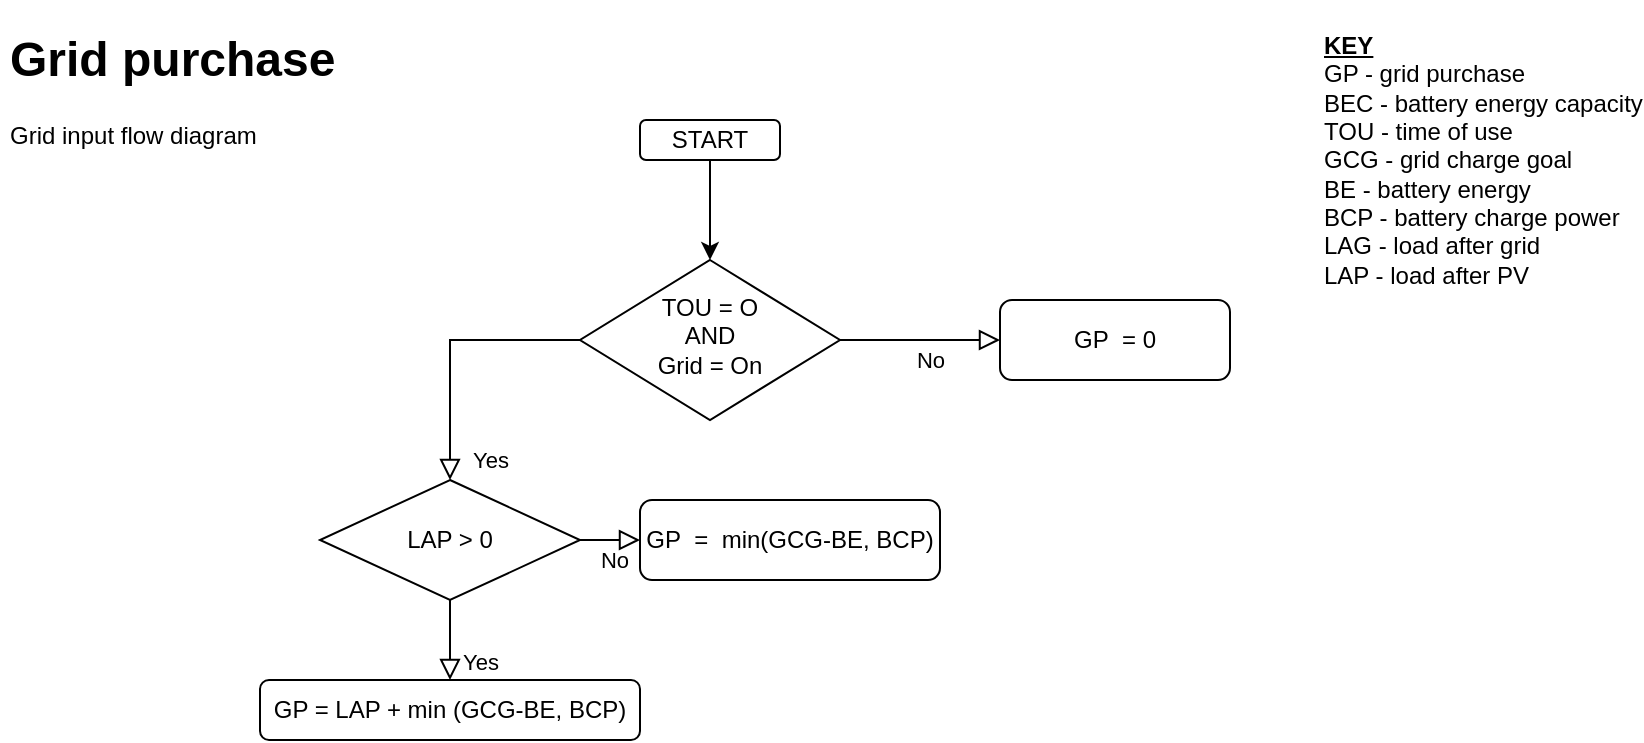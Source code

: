 <mxfile version="20.0.1" type="github" pages="4">
  <diagram id="C5RBs43oDa-KdzZeNtuy" name="gridPurchase">
    <mxGraphModel dx="1600" dy="806" grid="1" gridSize="10" guides="1" tooltips="1" connect="1" arrows="1" fold="1" page="1" pageScale="1" pageWidth="1169" pageHeight="827" math="0" shadow="0">
      <root>
        <mxCell id="WIyWlLk6GJQsqaUBKTNV-0" />
        <mxCell id="WIyWlLk6GJQsqaUBKTNV-1" parent="WIyWlLk6GJQsqaUBKTNV-0" />
        <mxCell id="WIyWlLk6GJQsqaUBKTNV-4" value="Yes" style="rounded=0;html=1;jettySize=auto;orthogonalLoop=1;fontSize=11;endArrow=block;endFill=0;endSize=8;strokeWidth=1;shadow=0;labelBackgroundColor=none;edgeStyle=orthogonalEdgeStyle;entryX=0.5;entryY=0;entryDx=0;entryDy=0;exitX=0;exitY=0.5;exitDx=0;exitDy=0;" parent="WIyWlLk6GJQsqaUBKTNV-1" source="WIyWlLk6GJQsqaUBKTNV-6" target="LK9ScgO5iGXmvuoJ-Ev6-24" edge="1">
          <mxGeometry x="0.852" y="20" relative="1" as="geometry">
            <mxPoint as="offset" />
            <mxPoint x="100" y="230" as="targetPoint" />
            <Array as="points">
              <mxPoint x="245" y="170" />
            </Array>
          </mxGeometry>
        </mxCell>
        <mxCell id="WIyWlLk6GJQsqaUBKTNV-5" value="No" style="edgeStyle=orthogonalEdgeStyle;rounded=0;html=1;jettySize=auto;orthogonalLoop=1;fontSize=11;endArrow=block;endFill=0;endSize=8;strokeWidth=1;shadow=0;labelBackgroundColor=none;exitX=1;exitY=0.5;exitDx=0;exitDy=0;entryX=0;entryY=0.5;entryDx=0;entryDy=0;" parent="WIyWlLk6GJQsqaUBKTNV-1" source="WIyWlLk6GJQsqaUBKTNV-6" target="LK9ScgO5iGXmvuoJ-Ev6-28" edge="1">
          <mxGeometry x="0.111" y="-10" relative="1" as="geometry">
            <mxPoint as="offset" />
            <mxPoint x="533.51" y="170" as="targetPoint" />
            <mxPoint x="510" y="169.84" as="sourcePoint" />
          </mxGeometry>
        </mxCell>
        <mxCell id="WIyWlLk6GJQsqaUBKTNV-6" value="TOU = O&lt;br&gt;AND&lt;br&gt;Grid = On" style="rhombus;whiteSpace=wrap;html=1;shadow=0;fontFamily=Helvetica;fontSize=12;align=center;strokeWidth=1;spacing=6;spacingTop=-4;" parent="WIyWlLk6GJQsqaUBKTNV-1" vertex="1">
          <mxGeometry x="310" y="130" width="130" height="80" as="geometry" />
        </mxCell>
        <mxCell id="LK9ScgO5iGXmvuoJ-Ev6-42" value="Yes" style="edgeStyle=none;rounded=0;orthogonalLoop=1;jettySize=auto;html=1;endArrow=block;endFill=0;startSize=6;endSize=8;" parent="WIyWlLk6GJQsqaUBKTNV-1" source="LK9ScgO5iGXmvuoJ-Ev6-24" target="LK9ScgO5iGXmvuoJ-Ev6-41" edge="1">
          <mxGeometry x="0.556" y="15" relative="1" as="geometry">
            <mxPoint as="offset" />
          </mxGeometry>
        </mxCell>
        <mxCell id="LK9ScgO5iGXmvuoJ-Ev6-24" value="LAP &amp;gt; 0" style="rhombus;whiteSpace=wrap;html=1;" parent="WIyWlLk6GJQsqaUBKTNV-1" vertex="1">
          <mxGeometry x="180" y="240" width="130" height="60" as="geometry" />
        </mxCell>
        <mxCell id="a5YteR3ad3Xy2xklBdV1-1" value="" style="edgeStyle=orthogonalEdgeStyle;rounded=0;orthogonalLoop=1;jettySize=auto;html=1;" edge="1" parent="WIyWlLk6GJQsqaUBKTNV-1" source="LK9ScgO5iGXmvuoJ-Ev6-27">
          <mxGeometry relative="1" as="geometry">
            <mxPoint x="375" y="130" as="targetPoint" />
          </mxGeometry>
        </mxCell>
        <mxCell id="LK9ScgO5iGXmvuoJ-Ev6-27" value="START" style="rounded=1;whiteSpace=wrap;html=1;" parent="WIyWlLk6GJQsqaUBKTNV-1" vertex="1">
          <mxGeometry x="340" y="60" width="70" height="20" as="geometry" />
        </mxCell>
        <mxCell id="LK9ScgO5iGXmvuoJ-Ev6-28" value="GP&amp;nbsp; = 0" style="rounded=1;whiteSpace=wrap;html=1;" parent="WIyWlLk6GJQsqaUBKTNV-1" vertex="1">
          <mxGeometry x="520" y="150" width="115" height="40" as="geometry" />
        </mxCell>
        <mxCell id="LK9ScgO5iGXmvuoJ-Ev6-37" value="No" style="edgeStyle=orthogonalEdgeStyle;rounded=0;html=1;jettySize=auto;orthogonalLoop=1;fontSize=11;endArrow=block;endFill=0;endSize=8;strokeWidth=1;shadow=0;labelBackgroundColor=none;exitX=1;exitY=0.5;exitDx=0;exitDy=0;entryX=0;entryY=0.5;entryDx=0;entryDy=0;" parent="WIyWlLk6GJQsqaUBKTNV-1" source="LK9ScgO5iGXmvuoJ-Ev6-24" target="LK9ScgO5iGXmvuoJ-Ev6-38" edge="1">
          <mxGeometry x="0.111" y="-10" relative="1" as="geometry">
            <mxPoint as="offset" />
            <mxPoint x="403.51" y="240" as="targetPoint" />
            <mxPoint x="310" y="240.0" as="sourcePoint" />
          </mxGeometry>
        </mxCell>
        <mxCell id="LK9ScgO5iGXmvuoJ-Ev6-38" value="GP&amp;nbsp; =&amp;nbsp; min(GCG-BE, BCP)" style="rounded=1;whiteSpace=wrap;html=1;" parent="WIyWlLk6GJQsqaUBKTNV-1" vertex="1">
          <mxGeometry x="340" y="250" width="150" height="40" as="geometry" />
        </mxCell>
        <mxCell id="LK9ScgO5iGXmvuoJ-Ev6-41" value="GP = LAP + min (GCG-BE, BCP)" style="rounded=1;whiteSpace=wrap;html=1;" parent="WIyWlLk6GJQsqaUBKTNV-1" vertex="1">
          <mxGeometry x="150" y="340" width="190" height="30" as="geometry" />
        </mxCell>
        <mxCell id="LK9ScgO5iGXmvuoJ-Ev6-44" value="&lt;h1&gt;Grid purchase&lt;/h1&gt;&lt;p&gt;Grid input flow diagram&lt;/p&gt;" style="text;html=1;strokeColor=none;fillColor=none;spacing=5;spacingTop=-20;whiteSpace=wrap;overflow=hidden;rounded=0;" parent="WIyWlLk6GJQsqaUBKTNV-1" vertex="1">
          <mxGeometry x="20" y="10" width="190" height="120" as="geometry" />
        </mxCell>
        <mxCell id="DT33G6ivc94r_WNNMRTe-1" value="&lt;b&gt;&lt;u&gt;KEY&lt;/u&gt;&lt;/b&gt;&lt;br&gt;GP - grid purchase&lt;br&gt;BEC - battery energy capacity&lt;br&gt;TOU - time of use&lt;br&gt;GCG - grid charge goal&lt;br&gt;BE - battery energy&amp;nbsp;&lt;br&gt;BCP - battery charge power&lt;br&gt;LAG - load after grid&lt;br&gt;LAP - load after PV" style="text;html=1;align=left;verticalAlign=middle;resizable=0;points=[];autosize=1;strokeColor=none;fillColor=none;" parent="WIyWlLk6GJQsqaUBKTNV-1" vertex="1">
          <mxGeometry x="680" y="15" width="160" height="130" as="geometry" />
        </mxCell>
      </root>
    </mxGraphModel>
  </diagram>
  <diagram name="bessCharge" id="-_yp-hsYx3pz8FFsyMSn">
    <mxGraphModel dx="1882" dy="948" grid="1" gridSize="10" guides="1" tooltips="1" connect="1" arrows="1" fold="1" page="1" pageScale="1" pageWidth="1169" pageHeight="827" background="none" math="0" shadow="0">
      <root>
        <mxCell id="6cl_TD3AmLUB1-cgZ15C-0" />
        <mxCell id="6cl_TD3AmLUB1-cgZ15C-1" parent="6cl_TD3AmLUB1-cgZ15C-0" />
        <mxCell id="6cl_TD3AmLUB1-cgZ15C-3" value="Yes" style="rounded=0;html=1;jettySize=auto;orthogonalLoop=1;fontSize=11;endArrow=block;endFill=0;endSize=8;strokeWidth=1;shadow=0;labelBackgroundColor=none;edgeStyle=orthogonalEdgeStyle;exitX=0;exitY=0.5;exitDx=0;exitDy=0;entryX=0.5;entryY=0;entryDx=0;entryDy=0;verticalAlign=middle;" parent="6cl_TD3AmLUB1-cgZ15C-1" source="6cl_TD3AmLUB1-cgZ15C-5" target="6cl_TD3AmLUB1-cgZ15C-7" edge="1">
          <mxGeometry x="0.527" y="15" relative="1" as="geometry">
            <mxPoint as="offset" />
            <mxPoint x="270" y="300" as="targetPoint" />
            <Array as="points">
              <mxPoint x="365" y="240" />
            </Array>
            <mxPoint x="412.5" y="360" as="sourcePoint" />
          </mxGeometry>
        </mxCell>
        <mxCell id="6cl_TD3AmLUB1-cgZ15C-4" value="No" style="edgeStyle=orthogonalEdgeStyle;rounded=0;html=1;jettySize=auto;orthogonalLoop=1;fontSize=11;endArrow=block;endFill=0;endSize=8;strokeWidth=1;shadow=0;labelBackgroundColor=none;exitX=1;exitY=0.5;exitDx=0;exitDy=0;entryX=0.5;entryY=0;entryDx=0;entryDy=0;verticalAlign=middle;" parent="6cl_TD3AmLUB1-cgZ15C-1" source="6cl_TD3AmLUB1-cgZ15C-5" target="FhyjPaBEsX8r4Yeg3IF2-2" edge="1">
          <mxGeometry x="0.515" y="-17" relative="1" as="geometry">
            <mxPoint as="offset" />
            <mxPoint x="567.5" y="304" as="targetPoint" />
            <mxPoint x="602.5" y="239.84" as="sourcePoint" />
          </mxGeometry>
        </mxCell>
        <mxCell id="6cl_TD3AmLUB1-cgZ15C-5" value="Genset = &quot;On&quot;" style="rhombus;whiteSpace=wrap;html=1;shadow=0;fontFamily=Helvetica;fontSize=12;align=center;strokeWidth=1;spacing=6;spacingTop=-4;verticalAlign=middle;rounded=0;" parent="6cl_TD3AmLUB1-cgZ15C-1" vertex="1">
          <mxGeometry x="402.5" y="200" width="130" height="80" as="geometry" />
        </mxCell>
        <mxCell id="6cl_TD3AmLUB1-cgZ15C-6" value="Yes" style="edgeStyle=none;rounded=0;orthogonalLoop=1;jettySize=auto;html=1;endArrow=block;endFill=0;startSize=6;endSize=8;exitX=0;exitY=0.5;exitDx=0;exitDy=0;verticalAlign=middle;" parent="6cl_TD3AmLUB1-cgZ15C-1" source="6cl_TD3AmLUB1-cgZ15C-7" edge="1">
          <mxGeometry x="0.556" y="15" relative="1" as="geometry">
            <mxPoint as="offset" />
            <mxPoint x="230" y="334" as="targetPoint" />
          </mxGeometry>
        </mxCell>
        <mxCell id="FhyjPaBEsX8r4Yeg3IF2-8" style="edgeStyle=orthogonalEdgeStyle;rounded=0;orthogonalLoop=1;jettySize=auto;html=1;exitX=0.5;exitY=1;exitDx=0;exitDy=0;entryX=0.5;entryY=0;entryDx=0;entryDy=0;endArrow=block;endFill=0;startSize=6;endSize=8;verticalAlign=middle;" parent="6cl_TD3AmLUB1-cgZ15C-1" source="6cl_TD3AmLUB1-cgZ15C-7" target="FhyjPaBEsX8r4Yeg3IF2-11" edge="1">
          <mxGeometry relative="1" as="geometry">
            <mxPoint x="315" y="484" as="targetPoint" />
          </mxGeometry>
        </mxCell>
        <mxCell id="FhyjPaBEsX8r4Yeg3IF2-9" value="No" style="edgeLabel;html=1;align=center;verticalAlign=middle;resizable=0;points=[];rounded=0;" parent="FhyjPaBEsX8r4Yeg3IF2-8" vertex="1" connectable="0">
          <mxGeometry x="0.3" y="-2" relative="1" as="geometry">
            <mxPoint x="-13" y="-2" as="offset" />
          </mxGeometry>
        </mxCell>
        <mxCell id="6cl_TD3AmLUB1-cgZ15C-7" value="&lt;font style=&quot;font-size: 12px;&quot;&gt;SOC &amp;lt; SOC&lt;/font&gt;&lt;sub style=&quot;&quot;&gt;&lt;font style=&quot;font-size: 12px;&quot;&gt;min&lt;br&gt;OR&lt;br&gt;SOC = 0&lt;/font&gt;&lt;br&gt;&lt;/sub&gt;" style="rhombus;whiteSpace=wrap;html=1;verticalAlign=middle;rounded=0;" parent="6cl_TD3AmLUB1-cgZ15C-1" vertex="1">
          <mxGeometry x="280" y="280" width="170" height="108" as="geometry" />
        </mxCell>
        <mxCell id="FhyjPaBEsX8r4Yeg3IF2-32" style="edgeStyle=orthogonalEdgeStyle;rounded=0;orthogonalLoop=1;jettySize=auto;html=1;entryX=0.5;entryY=0;entryDx=0;entryDy=0;endArrow=block;endFill=0;startSize=6;endSize=8;" parent="6cl_TD3AmLUB1-cgZ15C-1" source="6cl_TD3AmLUB1-cgZ15C-8" target="FhyjPaBEsX8r4Yeg3IF2-31" edge="1">
          <mxGeometry relative="1" as="geometry" />
        </mxCell>
        <mxCell id="6cl_TD3AmLUB1-cgZ15C-8" value="START" style="rounded=0;whiteSpace=wrap;html=1;verticalAlign=middle;" parent="6cl_TD3AmLUB1-cgZ15C-1" vertex="1">
          <mxGeometry x="532.51" y="10" width="70" height="20" as="geometry" />
        </mxCell>
        <mxCell id="6cl_TD3AmLUB1-cgZ15C-13" value="&lt;h1&gt;&lt;span style=&quot;background-color: initial;&quot;&gt;Battery charge&amp;nbsp;&lt;/span&gt;&lt;/h1&gt;&lt;h1&gt;&lt;span style=&quot;background-color: initial; font-size: 12px; font-weight: normal;&quot;&gt;Flow diagram for battery charge&lt;/span&gt;&lt;br&gt;&lt;/h1&gt;" style="text;html=1;strokeColor=none;fillColor=none;spacing=5;spacingTop=-20;whiteSpace=wrap;overflow=hidden;rounded=0;" parent="6cl_TD3AmLUB1-cgZ15C-1" vertex="1">
          <mxGeometry x="20" y="10" width="230" height="80" as="geometry" />
        </mxCell>
        <mxCell id="6cl_TD3AmLUB1-cgZ15C-14" value="&lt;b&gt;&lt;u&gt;KEY&lt;/u&gt;&lt;/b&gt;&lt;br&gt;GP - grid purchase&lt;br&gt;BEC - battery energy capacity&lt;br&gt;TOU - time of use&lt;br&gt;GCG - grid charge goal&lt;br&gt;BEL - battery energy level&amp;nbsp;&lt;br&gt;BCP - battery charge power&lt;br&gt;LAG - load after grid&lt;br&gt;LAP - load after PVE&lt;br&gt;BC = Battery charge&lt;br&gt;GC - Genset capacity&lt;br&gt;PV - PV input&lt;br&gt;EPV - excess pv&lt;br&gt;SOC - BESS state of charge&amp;nbsp;" style="text;html=1;align=left;verticalAlign=middle;resizable=0;points=[];autosize=1;strokeColor=none;fillColor=none;rounded=0;" parent="6cl_TD3AmLUB1-cgZ15C-1" vertex="1">
          <mxGeometry x="990" y="10" width="160" height="200" as="geometry" />
        </mxCell>
        <mxCell id="FhyjPaBEsX8r4Yeg3IF2-20" value="No" style="edgeStyle=orthogonalEdgeStyle;rounded=0;orthogonalLoop=1;jettySize=auto;html=1;endArrow=block;endFill=0;startSize=6;endSize=8;verticalAlign=middle;" parent="6cl_TD3AmLUB1-cgZ15C-1" source="FhyjPaBEsX8r4Yeg3IF2-0" edge="1">
          <mxGeometry x="0.647" y="-20" relative="1" as="geometry">
            <mxPoint as="offset" />
            <mxPoint x="230" y="560" as="targetPoint" />
          </mxGeometry>
        </mxCell>
        <mxCell id="FhyjPaBEsX8r4Yeg3IF2-22" value="Yes" style="edgeStyle=orthogonalEdgeStyle;rounded=0;orthogonalLoop=1;jettySize=auto;html=1;endArrow=block;endFill=0;startSize=6;endSize=8;" parent="6cl_TD3AmLUB1-cgZ15C-1" source="FhyjPaBEsX8r4Yeg3IF2-0" target="FhyjPaBEsX8r4Yeg3IF2-21" edge="1">
          <mxGeometry x="0.2" y="25" relative="1" as="geometry">
            <mxPoint as="offset" />
          </mxGeometry>
        </mxCell>
        <mxCell id="FhyjPaBEsX8r4Yeg3IF2-0" value="PVE &amp;gt; BCP" style="rhombus;whiteSpace=wrap;html=1;shadow=0;fontFamily=Helvetica;fontSize=12;align=center;strokeWidth=1;spacing=6;spacingTop=-4;verticalAlign=middle;rounded=0;" parent="6cl_TD3AmLUB1-cgZ15C-1" vertex="1">
          <mxGeometry x="300" y="530" width="130" height="60" as="geometry" />
        </mxCell>
        <mxCell id="FhyjPaBEsX8r4Yeg3IF2-28" value="Yes" style="edgeStyle=orthogonalEdgeStyle;rounded=0;orthogonalLoop=1;jettySize=auto;html=1;endArrow=block;endFill=0;startSize=6;endSize=8;" parent="6cl_TD3AmLUB1-cgZ15C-1" source="FhyjPaBEsX8r4Yeg3IF2-2" target="FhyjPaBEsX8r4Yeg3IF2-25" edge="1">
          <mxGeometry relative="1" as="geometry" />
        </mxCell>
        <mxCell id="FhyjPaBEsX8r4Yeg3IF2-30" value="No" style="edgeStyle=orthogonalEdgeStyle;rounded=0;orthogonalLoop=1;jettySize=auto;html=1;entryX=0;entryY=0.5;entryDx=0;entryDy=0;endArrow=block;endFill=0;startSize=6;endSize=8;" parent="6cl_TD3AmLUB1-cgZ15C-1" source="FhyjPaBEsX8r4Yeg3IF2-2" edge="1">
          <mxGeometry relative="1" as="geometry">
            <mxPoint x="700" y="337" as="targetPoint" />
          </mxGeometry>
        </mxCell>
        <mxCell id="FhyjPaBEsX8r4Yeg3IF2-2" value="BEL &amp;lt; BEC" style="rhombus;whiteSpace=wrap;html=1;shadow=0;fontFamily=Helvetica;fontSize=12;align=center;strokeWidth=1;spacing=6;spacingTop=-4;verticalAlign=middle;fillColor=none;rounded=0;" parent="6cl_TD3AmLUB1-cgZ15C-1" vertex="1">
          <mxGeometry x="502.5" y="304" width="130" height="66" as="geometry" />
        </mxCell>
        <mxCell id="FhyjPaBEsX8r4Yeg3IF2-15" value="No" style="edgeStyle=orthogonalEdgeStyle;rounded=0;orthogonalLoop=1;jettySize=auto;html=1;entryX=1;entryY=0.5;entryDx=0;entryDy=0;endArrow=block;endFill=0;startSize=6;endSize=8;verticalAlign=middle;" parent="6cl_TD3AmLUB1-cgZ15C-1" source="FhyjPaBEsX8r4Yeg3IF2-11" edge="1">
          <mxGeometry x="0.429" y="-10" relative="1" as="geometry">
            <mxPoint as="offset" />
            <mxPoint x="230" y="450" as="targetPoint" />
          </mxGeometry>
        </mxCell>
        <mxCell id="FhyjPaBEsX8r4Yeg3IF2-18" value="Yes" style="edgeStyle=orthogonalEdgeStyle;rounded=0;orthogonalLoop=1;jettySize=auto;html=1;endArrow=block;endFill=0;startSize=6;endSize=8;entryX=0.5;entryY=0;entryDx=0;entryDy=0;verticalAlign=middle;" parent="6cl_TD3AmLUB1-cgZ15C-1" source="FhyjPaBEsX8r4Yeg3IF2-11" target="FhyjPaBEsX8r4Yeg3IF2-0" edge="1">
          <mxGeometry x="0.6" y="25" relative="1" as="geometry">
            <mxPoint x="365" y="560" as="targetPoint" />
            <mxPoint as="offset" />
          </mxGeometry>
        </mxCell>
        <mxCell id="FhyjPaBEsX8r4Yeg3IF2-11" value="BEL &amp;lt; BEC" style="rhombus;whiteSpace=wrap;html=1;shadow=0;fontFamily=Helvetica;fontSize=12;align=center;strokeWidth=1;spacing=6;spacingTop=-4;verticalAlign=middle;fillColor=none;rounded=0;" parent="6cl_TD3AmLUB1-cgZ15C-1" vertex="1">
          <mxGeometry x="300" y="420" width="130" height="60" as="geometry" />
        </mxCell>
        <mxCell id="FhyjPaBEsX8r4Yeg3IF2-21" value="BC = min(BCP, BEC - BEL)" style="rounded=0;whiteSpace=wrap;html=1;shadow=0;strokeWidth=1;spacing=6;spacingTop=-4;fillColor=#e1d5e7;strokeColor=#9673a6;" parent="6cl_TD3AmLUB1-cgZ15C-1" vertex="1">
          <mxGeometry x="280" y="640" width="170" height="40" as="geometry" />
        </mxCell>
        <mxCell id="FhyjPaBEsX8r4Yeg3IF2-23" value="No" style="edgeStyle=orthogonalEdgeStyle;rounded=0;orthogonalLoop=1;jettySize=auto;html=1;endArrow=block;endFill=0;startSize=6;endSize=8;verticalAlign=middle;exitX=1;exitY=0.5;exitDx=0;exitDy=0;" parent="6cl_TD3AmLUB1-cgZ15C-1" source="FhyjPaBEsX8r4Yeg3IF2-25" target="FhyjPaBEsX8r4Yeg3IF2-26" edge="1">
          <mxGeometry x="-0.185" relative="1" as="geometry">
            <mxPoint x="1" as="offset" />
          </mxGeometry>
        </mxCell>
        <mxCell id="FhyjPaBEsX8r4Yeg3IF2-24" value="Yes" style="edgeStyle=orthogonalEdgeStyle;rounded=0;orthogonalLoop=1;jettySize=auto;html=1;endArrow=block;endFill=0;startSize=6;endSize=8;" parent="6cl_TD3AmLUB1-cgZ15C-1" source="FhyjPaBEsX8r4Yeg3IF2-25" target="FhyjPaBEsX8r4Yeg3IF2-27" edge="1">
          <mxGeometry x="0.2" y="25" relative="1" as="geometry">
            <mxPoint as="offset" />
          </mxGeometry>
        </mxCell>
        <mxCell id="FhyjPaBEsX8r4Yeg3IF2-25" value="PVE &amp;gt; BCP" style="rhombus;whiteSpace=wrap;html=1;shadow=0;fontFamily=Helvetica;fontSize=12;align=center;strokeWidth=1;spacing=6;spacingTop=-4;verticalAlign=middle;rounded=0;" parent="6cl_TD3AmLUB1-cgZ15C-1" vertex="1">
          <mxGeometry x="502.5" y="420" width="130" height="60" as="geometry" />
        </mxCell>
        <mxCell id="FhyjPaBEsX8r4Yeg3IF2-26" value="BC = PVE" style="rounded=1;whiteSpace=wrap;html=1;shadow=0;strokeWidth=1;spacing=6;spacingTop=-4;verticalAlign=middle;fillColor=#fff2cc;strokeColor=#d6b656;glass=0;" parent="6cl_TD3AmLUB1-cgZ15C-1" vertex="1">
          <mxGeometry x="700" y="430" width="120" height="40" as="geometry" />
        </mxCell>
        <mxCell id="FhyjPaBEsX8r4Yeg3IF2-27" value="BC = min(BCP, BEC - BEL)" style="rounded=1;whiteSpace=wrap;html=1;shadow=0;strokeWidth=1;spacing=6;spacingTop=-4;fillColor=#dae8fc;strokeColor=#6c8ebf;glass=0;" parent="6cl_TD3AmLUB1-cgZ15C-1" vertex="1">
          <mxGeometry x="482.5" y="524" width="170" height="40" as="geometry" />
        </mxCell>
        <mxCell id="FhyjPaBEsX8r4Yeg3IF2-35" value="No" style="edgeStyle=orthogonalEdgeStyle;rounded=0;orthogonalLoop=1;jettySize=auto;html=1;endArrow=block;endFill=0;startSize=6;endSize=8;exitX=0;exitY=0.5;exitDx=0;exitDy=0;" parent="6cl_TD3AmLUB1-cgZ15C-1" source="FhyjPaBEsX8r4Yeg3IF2-31" target="6cl_TD3AmLUB1-cgZ15C-5" edge="1">
          <mxGeometry x="0.347" relative="1" as="geometry">
            <mxPoint as="offset" />
          </mxGeometry>
        </mxCell>
        <mxCell id="FhyjPaBEsX8r4Yeg3IF2-37" value="Yes" style="edgeStyle=orthogonalEdgeStyle;rounded=0;orthogonalLoop=1;jettySize=auto;html=1;endArrow=block;endFill=0;startSize=6;endSize=8;" parent="6cl_TD3AmLUB1-cgZ15C-1" source="FhyjPaBEsX8r4Yeg3IF2-31" edge="1">
          <mxGeometry relative="1" as="geometry">
            <mxPoint x="720" y="130" as="targetPoint" />
          </mxGeometry>
        </mxCell>
        <mxCell id="FhyjPaBEsX8r4Yeg3IF2-31" value="TOU = &quot;O&quot; &lt;br&gt;AND &lt;br&gt;BEL &amp;lt; GCG&lt;br&gt;AND&lt;br&gt;Grid = On" style="rhombus;whiteSpace=wrap;html=1;shadow=0;fontFamily=Helvetica;fontSize=12;align=center;strokeWidth=1;spacing=6;spacingTop=-4;verticalAlign=middle;rounded=0;" parent="6cl_TD3AmLUB1-cgZ15C-1" vertex="1">
          <mxGeometry x="489.38" y="60" width="156.25" height="140" as="geometry" />
        </mxCell>
        <mxCell id="B69l18TPprIttJ-5V3IQ-0" value="BC = min(BCP, GCG - BEL)" style="rounded=1;whiteSpace=wrap;html=1;shadow=0;strokeWidth=1;spacing=6;spacingTop=-4;fillColor=#f8cecc;strokeColor=#b85450;glass=0;" parent="6cl_TD3AmLUB1-cgZ15C-1" vertex="1">
          <mxGeometry x="720" y="110" width="165" height="40" as="geometry" />
        </mxCell>
        <mxCell id="B69l18TPprIttJ-5V3IQ-1" value="BC = 0" style="rounded=1;whiteSpace=wrap;html=1;shadow=0;strokeWidth=1;spacing=6;spacingTop=-4;verticalAlign=middle;fillColor=#fad7ac;strokeColor=#b46504;glass=0;" parent="6cl_TD3AmLUB1-cgZ15C-1" vertex="1">
          <mxGeometry x="700" y="317" width="90" height="40" as="geometry" />
        </mxCell>
        <mxCell id="qtNIPX7f-IYSsjuETtx7-0" value="BC = min(GC - LAP, BCP)" style="rounded=1;whiteSpace=wrap;html=1;verticalAlign=middle;fillColor=#d5e8d4;strokeColor=#82b366;glass=0;" vertex="1" parent="6cl_TD3AmLUB1-cgZ15C-1">
          <mxGeometry x="40" y="319" width="190" height="30" as="geometry" />
        </mxCell>
        <mxCell id="qtNIPX7f-IYSsjuETtx7-1" value="BC = 0" style="rounded=1;whiteSpace=wrap;html=1;shadow=0;strokeWidth=1;spacing=6;spacingTop=-4;verticalAlign=middle;fillColor=#fad7ac;strokeColor=#b46504;glass=0;" vertex="1" parent="6cl_TD3AmLUB1-cgZ15C-1">
          <mxGeometry x="140" y="430" width="90" height="40" as="geometry" />
        </mxCell>
        <mxCell id="qtNIPX7f-IYSsjuETtx7-2" value="BC = PVE" style="rounded=1;whiteSpace=wrap;html=1;shadow=0;strokeWidth=1;spacing=6;spacingTop=-4;verticalAlign=middle;fillColor=#fff2cc;strokeColor=#d6b656;glass=0;" vertex="1" parent="6cl_TD3AmLUB1-cgZ15C-1">
          <mxGeometry x="110" y="540" width="120" height="40" as="geometry" />
        </mxCell>
      </root>
    </mxGraphModel>
  </diagram>
  <diagram name="bessDischarge" id="q7cStsHBVhpRV0pZvIqo">
    <mxGraphModel dx="1600" dy="806" grid="1" gridSize="10" guides="1" tooltips="1" connect="1" arrows="1" fold="1" page="1" pageScale="1" pageWidth="1169" pageHeight="827" background="none" math="0" shadow="0">
      <root>
        <mxCell id="csG7UgbEqWCRexEKj5_T-0" />
        <mxCell id="csG7UgbEqWCRexEKj5_T-1" parent="csG7UgbEqWCRexEKj5_T-0" />
        <mxCell id="zqP5TKmobI9pTjwGdJMn-0" style="edgeStyle=orthogonalEdgeStyle;rounded=0;orthogonalLoop=1;jettySize=auto;html=1;exitX=0;exitY=0.5;exitDx=0;exitDy=0;entryX=0.5;entryY=0;entryDx=0;entryDy=0;" edge="1" parent="csG7UgbEqWCRexEKj5_T-1" source="csG7UgbEqWCRexEKj5_T-4" target="csG7UgbEqWCRexEKj5_T-8">
          <mxGeometry relative="1" as="geometry" />
        </mxCell>
        <mxCell id="zqP5TKmobI9pTjwGdJMn-1" value="Yes" style="edgeLabel;html=1;align=center;verticalAlign=middle;resizable=0;points=[];" vertex="1" connectable="0" parent="zqP5TKmobI9pTjwGdJMn-0">
          <mxGeometry x="-0.104" relative="1" as="geometry">
            <mxPoint x="1" as="offset" />
          </mxGeometry>
        </mxCell>
        <mxCell id="N84pFdixtCfQV_1btkXN-3" value="No" style="edgeStyle=orthogonalEdgeStyle;rounded=0;orthogonalLoop=1;jettySize=auto;html=1;entryX=0.5;entryY=0;entryDx=0;entryDy=0;exitX=1;exitY=0.5;exitDx=0;exitDy=0;" edge="1" parent="csG7UgbEqWCRexEKj5_T-1" source="csG7UgbEqWCRexEKj5_T-4" target="N84pFdixtCfQV_1btkXN-2">
          <mxGeometry relative="1" as="geometry" />
        </mxCell>
        <mxCell id="csG7UgbEqWCRexEKj5_T-4" value="Genset = &quot;On&quot;" style="rhombus;whiteSpace=wrap;html=1;shadow=0;fontFamily=Helvetica;fontSize=12;align=center;strokeWidth=1;spacing=6;spacingTop=-4;verticalAlign=middle;rounded=0;" vertex="1" parent="csG7UgbEqWCRexEKj5_T-1">
          <mxGeometry x="502.5" y="230" width="130" height="80" as="geometry" />
        </mxCell>
        <mxCell id="N84pFdixtCfQV_1btkXN-0" value="No" style="edgeStyle=orthogonalEdgeStyle;rounded=0;orthogonalLoop=1;jettySize=auto;html=1;" edge="1" parent="csG7UgbEqWCRexEKj5_T-1" source="csG7UgbEqWCRexEKj5_T-8" target="csG7UgbEqWCRexEKj5_T-23">
          <mxGeometry relative="1" as="geometry" />
        </mxCell>
        <mxCell id="csG7UgbEqWCRexEKj5_T-8" value="&lt;font style=&quot;font-size: 12px;&quot;&gt;SOC &amp;gt; SOC&lt;/font&gt;&lt;sub style=&quot;&quot;&gt;&lt;font style=&quot;font-size: 12px;&quot;&gt;min&lt;/font&gt;&lt;br&gt;&lt;/sub&gt;" style="rhombus;whiteSpace=wrap;html=1;verticalAlign=middle;rounded=0;" vertex="1" parent="csG7UgbEqWCRexEKj5_T-1">
          <mxGeometry x="332.5" y="320" width="170" height="70" as="geometry" />
        </mxCell>
        <mxCell id="csG7UgbEqWCRexEKj5_T-9" style="edgeStyle=orthogonalEdgeStyle;rounded=0;orthogonalLoop=1;jettySize=auto;html=1;entryX=0.5;entryY=0;entryDx=0;entryDy=0;endArrow=block;endFill=0;startSize=6;endSize=8;" edge="1" parent="csG7UgbEqWCRexEKj5_T-1" source="csG7UgbEqWCRexEKj5_T-10" target="csG7UgbEqWCRexEKj5_T-4">
          <mxGeometry relative="1" as="geometry">
            <mxPoint x="567.505" y="210" as="targetPoint" />
          </mxGeometry>
        </mxCell>
        <mxCell id="csG7UgbEqWCRexEKj5_T-10" value="START" style="rounded=0;whiteSpace=wrap;html=1;verticalAlign=middle;" vertex="1" parent="csG7UgbEqWCRexEKj5_T-1">
          <mxGeometry x="532.51" y="160" width="70" height="20" as="geometry" />
        </mxCell>
        <mxCell id="csG7UgbEqWCRexEKj5_T-11" value="BD = min(LAG, BDP, BEL)" style="rounded=1;whiteSpace=wrap;html=1;verticalAlign=middle;fillColor=#d5e8d4;strokeColor=#82b366;" vertex="1" parent="csG7UgbEqWCRexEKj5_T-1">
          <mxGeometry x="130" y="410" width="190" height="30" as="geometry" />
        </mxCell>
        <mxCell id="csG7UgbEqWCRexEKj5_T-12" value="&lt;h1&gt;&lt;span style=&quot;background-color: initial;&quot;&gt;Battery discharge&amp;nbsp;&lt;/span&gt;&lt;/h1&gt;&lt;h1&gt;&lt;span style=&quot;background-color: initial; font-size: 12px; font-weight: normal;&quot;&gt;Flow diagram for battery discharge&lt;/span&gt;&lt;br&gt;&lt;/h1&gt;" style="text;html=1;strokeColor=none;fillColor=none;spacing=5;spacingTop=-20;whiteSpace=wrap;overflow=hidden;rounded=0;" vertex="1" parent="csG7UgbEqWCRexEKj5_T-1">
          <mxGeometry x="20" y="10" width="230" height="80" as="geometry" />
        </mxCell>
        <mxCell id="csG7UgbEqWCRexEKj5_T-13" value="&lt;b&gt;&lt;u&gt;KEY&lt;/u&gt;&lt;/b&gt;&lt;br&gt;GP - grid purchase&lt;br&gt;BEC - battery energy capacity&lt;br&gt;TOU - time of use&lt;br&gt;GCG - grid charge goal&lt;br&gt;BEL - battery energy level&amp;nbsp;&lt;br&gt;BCP - battery charge power&lt;br&gt;LAG - load after grid&lt;br&gt;LAP - load after PVE&lt;br&gt;BC - Battery charge&lt;br&gt;BDP - BESS discharge power&amp;nbsp;&lt;br&gt;PV - PV input&lt;br&gt;EPV - excess pv&lt;br&gt;BD - BESS discharge" style="text;html=1;align=left;verticalAlign=middle;resizable=0;points=[];autosize=1;strokeColor=none;fillColor=none;rounded=0;" vertex="1" parent="csG7UgbEqWCRexEKj5_T-1">
          <mxGeometry x="990" y="10" width="160" height="200" as="geometry" />
        </mxCell>
        <mxCell id="csG7UgbEqWCRexEKj5_T-17" value="Yes" style="edgeStyle=orthogonalEdgeStyle;rounded=0;orthogonalLoop=1;jettySize=auto;html=1;endArrow=block;endFill=0;startSize=6;endSize=8;" edge="1" parent="csG7UgbEqWCRexEKj5_T-1" target="csG7UgbEqWCRexEKj5_T-28">
          <mxGeometry relative="1" as="geometry">
            <mxPoint x="567.5" y="370" as="sourcePoint" />
          </mxGeometry>
        </mxCell>
        <mxCell id="csG7UgbEqWCRexEKj5_T-21" value="Yes" style="edgeStyle=orthogonalEdgeStyle;rounded=0;orthogonalLoop=1;jettySize=auto;html=1;endArrow=block;endFill=0;startSize=6;endSize=8;entryX=0.5;entryY=0;entryDx=0;entryDy=0;verticalAlign=middle;" edge="1" parent="csG7UgbEqWCRexEKj5_T-1" source="csG7UgbEqWCRexEKj5_T-22">
          <mxGeometry x="0.6" y="25" relative="1" as="geometry">
            <mxPoint x="365" y="530" as="targetPoint" />
            <mxPoint as="offset" />
          </mxGeometry>
        </mxCell>
        <mxCell id="csG7UgbEqWCRexEKj5_T-23" value="BD = 0" style="rounded=1;whiteSpace=wrap;html=1;shadow=0;strokeWidth=1;spacing=6;spacingTop=-4;verticalAlign=middle;fillColor=#fad7ac;strokeColor=#b46504;" vertex="1" parent="csG7UgbEqWCRexEKj5_T-1">
          <mxGeometry x="372.5" y="440" width="90" height="40" as="geometry" />
        </mxCell>
        <mxCell id="RdQRuAQitY5cpcWzpHFS-0" value="Yes" style="edgeStyle=orthogonalEdgeStyle;rounded=0;orthogonalLoop=1;jettySize=auto;html=1;exitX=0;exitY=0.5;exitDx=0;exitDy=0;entryX=0.5;entryY=0;entryDx=0;entryDy=0;" edge="1" parent="csG7UgbEqWCRexEKj5_T-1" source="csG7UgbEqWCRexEKj5_T-8" target="csG7UgbEqWCRexEKj5_T-11">
          <mxGeometry relative="1" as="geometry" />
        </mxCell>
        <mxCell id="N84pFdixtCfQV_1btkXN-5" value="Yes" style="edgeStyle=orthogonalEdgeStyle;rounded=0;orthogonalLoop=1;jettySize=auto;html=1;exitX=1;exitY=0.5;exitDx=0;exitDy=0;" edge="1" parent="csG7UgbEqWCRexEKj5_T-1" source="N84pFdixtCfQV_1btkXN-2" target="N84pFdixtCfQV_1btkXN-4">
          <mxGeometry relative="1" as="geometry" />
        </mxCell>
        <mxCell id="N84pFdixtCfQV_1btkXN-7" value="No" style="edgeStyle=orthogonalEdgeStyle;rounded=0;orthogonalLoop=1;jettySize=auto;html=1;" edge="1" parent="csG7UgbEqWCRexEKj5_T-1" source="N84pFdixtCfQV_1btkXN-2" target="N84pFdixtCfQV_1btkXN-6">
          <mxGeometry relative="1" as="geometry" />
        </mxCell>
        <mxCell id="N84pFdixtCfQV_1btkXN-2" value="BEL &amp;gt; 0&amp;nbsp;" style="rhombus;whiteSpace=wrap;html=1;verticalAlign=middle;rounded=0;" vertex="1" parent="csG7UgbEqWCRexEKj5_T-1">
          <mxGeometry x="602.51" y="320" width="170" height="70" as="geometry" />
        </mxCell>
        <mxCell id="N84pFdixtCfQV_1btkXN-4" value="BD = min(LAP, BDP, BEL)" style="rounded=1;whiteSpace=wrap;html=1;verticalAlign=middle;fillColor=#d5e8d4;strokeColor=#82b366;" vertex="1" parent="csG7UgbEqWCRexEKj5_T-1">
          <mxGeometry x="750" y="410" width="190" height="30" as="geometry" />
        </mxCell>
        <mxCell id="N84pFdixtCfQV_1btkXN-6" value="BD = 0" style="rounded=1;whiteSpace=wrap;html=1;shadow=0;strokeWidth=1;spacing=6;spacingTop=-4;verticalAlign=middle;fillColor=#fad7ac;strokeColor=#b46504;" vertex="1" parent="csG7UgbEqWCRexEKj5_T-1">
          <mxGeometry x="642.51" y="440" width="90" height="40" as="geometry" />
        </mxCell>
      </root>
    </mxGraphModel>
  </diagram>
  <diagram name="loadAfterGrid" id="5_ZTT6Rr4enQcu8NSt9g">
    <mxGraphModel dx="1600" dy="806" grid="1" gridSize="10" guides="1" tooltips="1" connect="1" arrows="1" fold="1" page="1" pageScale="1" pageWidth="1169" pageHeight="827" math="0" shadow="0">
      <root>
        <mxCell id="iTIY_GPRaCVIgb1ChVSd-0" />
        <mxCell id="iTIY_GPRaCVIgb1ChVSd-1" parent="iTIY_GPRaCVIgb1ChVSd-0" />
        <mxCell id="iTIY_GPRaCVIgb1ChVSd-2" value="" style="rounded=0;html=1;jettySize=auto;orthogonalLoop=1;fontSize=11;endArrow=block;endFill=0;endSize=8;strokeWidth=1;shadow=0;labelBackgroundColor=none;edgeStyle=orthogonalEdgeStyle;exitX=0.5;exitY=1;exitDx=0;exitDy=0;" parent="iTIY_GPRaCVIgb1ChVSd-1" source="iTIY_GPRaCVIgb1ChVSd-9" target="iTIY_GPRaCVIgb1ChVSd-5" edge="1">
          <mxGeometry relative="1" as="geometry">
            <mxPoint x="220" y="120" as="sourcePoint" />
          </mxGeometry>
        </mxCell>
        <mxCell id="iTIY_GPRaCVIgb1ChVSd-4" value="No" style="edgeStyle=orthogonalEdgeStyle;rounded=0;html=1;jettySize=auto;orthogonalLoop=1;fontSize=11;endArrow=block;endFill=0;endSize=8;strokeWidth=1;shadow=0;labelBackgroundColor=none;exitX=1;exitY=0.5;exitDx=0;exitDy=0;entryX=0;entryY=0.5;entryDx=0;entryDy=0;" parent="iTIY_GPRaCVIgb1ChVSd-1" source="iTIY_GPRaCVIgb1ChVSd-5" target="iTIY_GPRaCVIgb1ChVSd-10" edge="1">
          <mxGeometry x="0.111" y="-10" relative="1" as="geometry">
            <mxPoint as="offset" />
            <mxPoint x="523.51" y="180" as="targetPoint" />
            <mxPoint x="500" y="179.84" as="sourcePoint" />
          </mxGeometry>
        </mxCell>
        <mxCell id="MKZOl4OTzbjgyRpHgoDu-2" value="Yes" style="edgeStyle=none;rounded=0;orthogonalLoop=1;jettySize=auto;html=1;exitX=0;exitY=0.5;exitDx=0;exitDy=0;endArrow=block;endFill=0;startSize=6;endSize=8;" parent="iTIY_GPRaCVIgb1ChVSd-1" source="iTIY_GPRaCVIgb1ChVSd-5" target="MKZOl4OTzbjgyRpHgoDu-0" edge="1">
          <mxGeometry x="0.231" y="10" relative="1" as="geometry">
            <mxPoint as="offset" />
          </mxGeometry>
        </mxCell>
        <mxCell id="iTIY_GPRaCVIgb1ChVSd-5" value="TOU = O" style="rhombus;whiteSpace=wrap;html=1;shadow=0;fontFamily=Helvetica;fontSize=12;align=center;strokeWidth=1;spacing=6;spacingTop=-4;" parent="iTIY_GPRaCVIgb1ChVSd-1" vertex="1">
          <mxGeometry x="300" y="140" width="130" height="80" as="geometry" />
        </mxCell>
        <mxCell id="iTIY_GPRaCVIgb1ChVSd-6" value="&lt;b&gt;&lt;u&gt;KEY&lt;/u&gt;&lt;/b&gt;&lt;br&gt;GP - grid purchase&lt;br&gt;BEC - battery energy capacity&lt;br&gt;TOU - time of use&lt;br&gt;GCG - grid charge goal&lt;br&gt;BE - battery energy&amp;nbsp;&lt;br&gt;BCP - battery charge power&lt;br&gt;LAG - load after grid&lt;br&gt;LAP - load after PV" style="text;html=1;align=left;verticalAlign=middle;resizable=0;points=[];autosize=1;strokeColor=none;fillColor=none;" parent="iTIY_GPRaCVIgb1ChVSd-1" vertex="1">
          <mxGeometry x="670" y="5" width="160" height="130" as="geometry" />
        </mxCell>
        <mxCell id="iTIY_GPRaCVIgb1ChVSd-9" value="START" style="rounded=1;whiteSpace=wrap;html=1;" parent="iTIY_GPRaCVIgb1ChVSd-1" vertex="1">
          <mxGeometry x="330" y="90" width="70" height="20" as="geometry" />
        </mxCell>
        <mxCell id="iTIY_GPRaCVIgb1ChVSd-10" value="LAG =&amp;nbsp; LAP" style="rounded=1;whiteSpace=wrap;html=1;" parent="iTIY_GPRaCVIgb1ChVSd-1" vertex="1">
          <mxGeometry x="510" y="160" width="115" height="40" as="geometry" />
        </mxCell>
        <mxCell id="iTIY_GPRaCVIgb1ChVSd-14" value="&lt;h1&gt;Load after grid&lt;/h1&gt;&lt;p&gt;Load after grid flow diagram&lt;/p&gt;" style="text;html=1;strokeColor=none;fillColor=none;spacing=5;spacingTop=-20;whiteSpace=wrap;overflow=hidden;rounded=0;" parent="iTIY_GPRaCVIgb1ChVSd-1" vertex="1">
          <mxGeometry x="20" y="10" width="190" height="120" as="geometry" />
        </mxCell>
        <mxCell id="MKZOl4OTzbjgyRpHgoDu-0" value="LAG =&amp;nbsp; 0" style="rounded=1;whiteSpace=wrap;html=1;" parent="iTIY_GPRaCVIgb1ChVSd-1" vertex="1">
          <mxGeometry x="120" y="160" width="115" height="40" as="geometry" />
        </mxCell>
      </root>
    </mxGraphModel>
  </diagram>
</mxfile>
